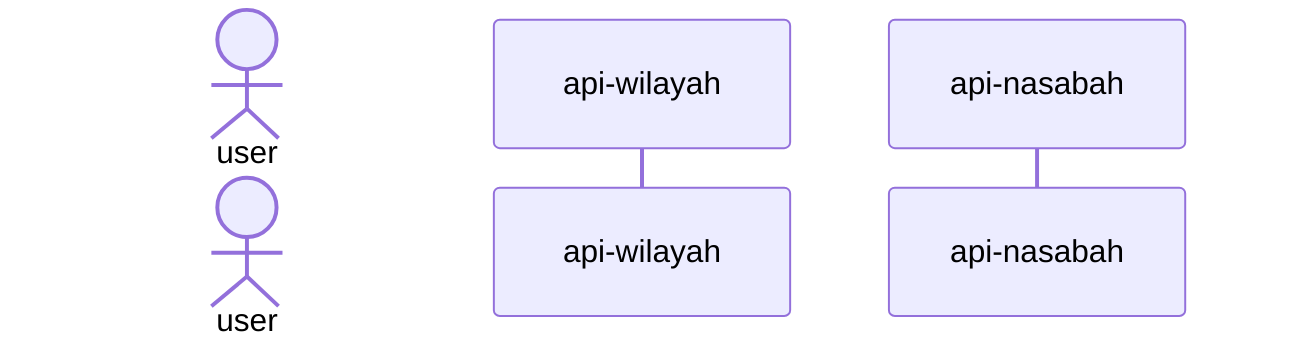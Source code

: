 sequenceDiagram
    actor user
    participant wilayah as api-wilayah
    participant nasabah as api-nasabah